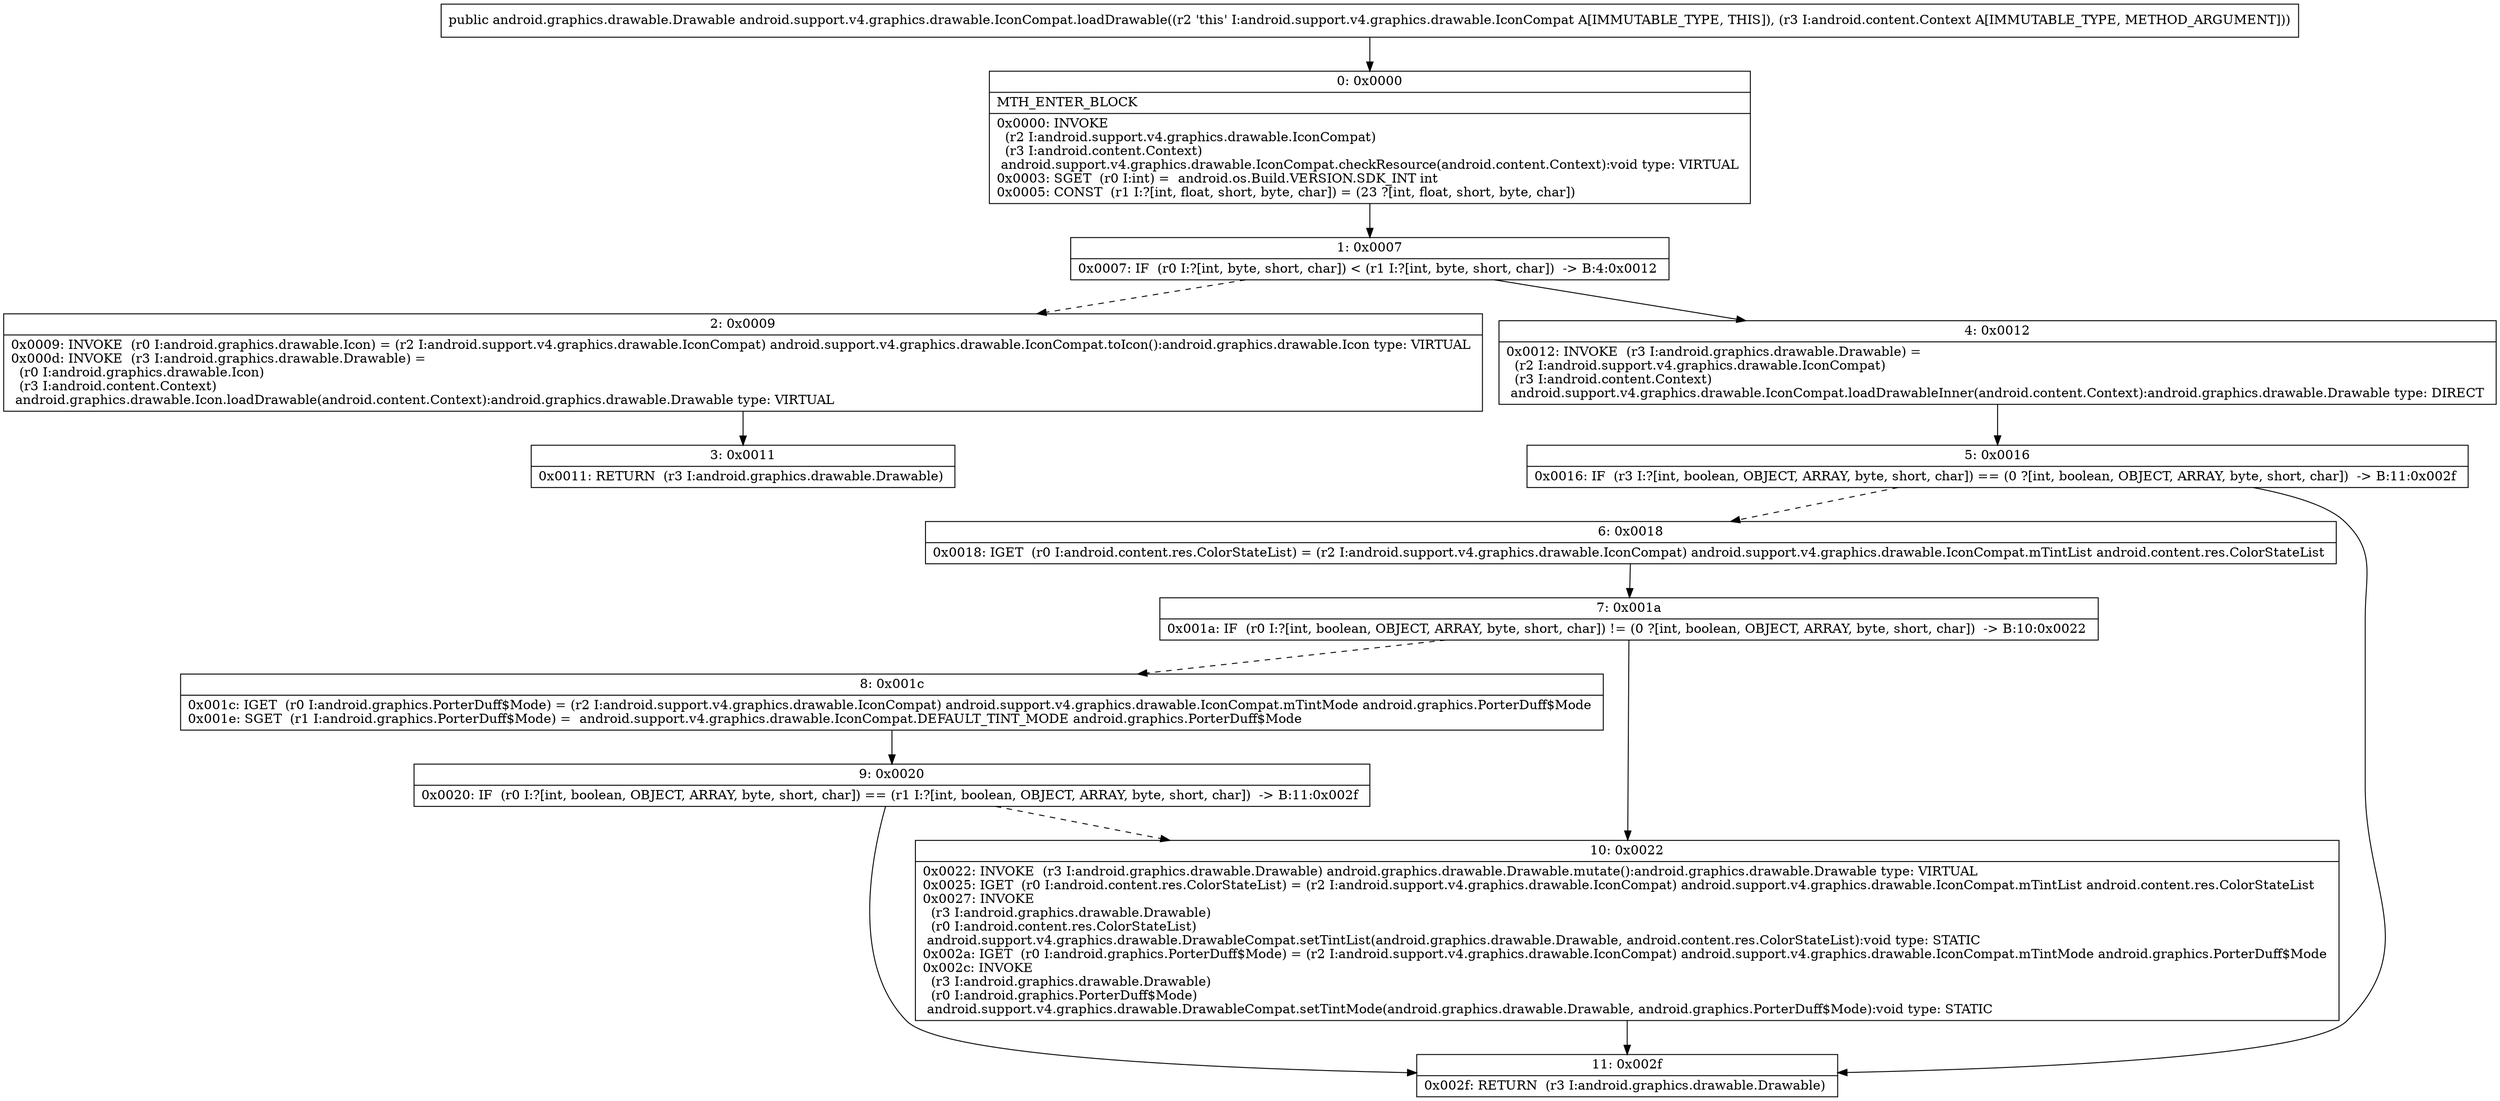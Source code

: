digraph "CFG forandroid.support.v4.graphics.drawable.IconCompat.loadDrawable(Landroid\/content\/Context;)Landroid\/graphics\/drawable\/Drawable;" {
Node_0 [shape=record,label="{0\:\ 0x0000|MTH_ENTER_BLOCK\l|0x0000: INVOKE  \l  (r2 I:android.support.v4.graphics.drawable.IconCompat)\l  (r3 I:android.content.Context)\l android.support.v4.graphics.drawable.IconCompat.checkResource(android.content.Context):void type: VIRTUAL \l0x0003: SGET  (r0 I:int) =  android.os.Build.VERSION.SDK_INT int \l0x0005: CONST  (r1 I:?[int, float, short, byte, char]) = (23 ?[int, float, short, byte, char]) \l}"];
Node_1 [shape=record,label="{1\:\ 0x0007|0x0007: IF  (r0 I:?[int, byte, short, char]) \< (r1 I:?[int, byte, short, char])  \-\> B:4:0x0012 \l}"];
Node_2 [shape=record,label="{2\:\ 0x0009|0x0009: INVOKE  (r0 I:android.graphics.drawable.Icon) = (r2 I:android.support.v4.graphics.drawable.IconCompat) android.support.v4.graphics.drawable.IconCompat.toIcon():android.graphics.drawable.Icon type: VIRTUAL \l0x000d: INVOKE  (r3 I:android.graphics.drawable.Drawable) = \l  (r0 I:android.graphics.drawable.Icon)\l  (r3 I:android.content.Context)\l android.graphics.drawable.Icon.loadDrawable(android.content.Context):android.graphics.drawable.Drawable type: VIRTUAL \l}"];
Node_3 [shape=record,label="{3\:\ 0x0011|0x0011: RETURN  (r3 I:android.graphics.drawable.Drawable) \l}"];
Node_4 [shape=record,label="{4\:\ 0x0012|0x0012: INVOKE  (r3 I:android.graphics.drawable.Drawable) = \l  (r2 I:android.support.v4.graphics.drawable.IconCompat)\l  (r3 I:android.content.Context)\l android.support.v4.graphics.drawable.IconCompat.loadDrawableInner(android.content.Context):android.graphics.drawable.Drawable type: DIRECT \l}"];
Node_5 [shape=record,label="{5\:\ 0x0016|0x0016: IF  (r3 I:?[int, boolean, OBJECT, ARRAY, byte, short, char]) == (0 ?[int, boolean, OBJECT, ARRAY, byte, short, char])  \-\> B:11:0x002f \l}"];
Node_6 [shape=record,label="{6\:\ 0x0018|0x0018: IGET  (r0 I:android.content.res.ColorStateList) = (r2 I:android.support.v4.graphics.drawable.IconCompat) android.support.v4.graphics.drawable.IconCompat.mTintList android.content.res.ColorStateList \l}"];
Node_7 [shape=record,label="{7\:\ 0x001a|0x001a: IF  (r0 I:?[int, boolean, OBJECT, ARRAY, byte, short, char]) != (0 ?[int, boolean, OBJECT, ARRAY, byte, short, char])  \-\> B:10:0x0022 \l}"];
Node_8 [shape=record,label="{8\:\ 0x001c|0x001c: IGET  (r0 I:android.graphics.PorterDuff$Mode) = (r2 I:android.support.v4.graphics.drawable.IconCompat) android.support.v4.graphics.drawable.IconCompat.mTintMode android.graphics.PorterDuff$Mode \l0x001e: SGET  (r1 I:android.graphics.PorterDuff$Mode) =  android.support.v4.graphics.drawable.IconCompat.DEFAULT_TINT_MODE android.graphics.PorterDuff$Mode \l}"];
Node_9 [shape=record,label="{9\:\ 0x0020|0x0020: IF  (r0 I:?[int, boolean, OBJECT, ARRAY, byte, short, char]) == (r1 I:?[int, boolean, OBJECT, ARRAY, byte, short, char])  \-\> B:11:0x002f \l}"];
Node_10 [shape=record,label="{10\:\ 0x0022|0x0022: INVOKE  (r3 I:android.graphics.drawable.Drawable) android.graphics.drawable.Drawable.mutate():android.graphics.drawable.Drawable type: VIRTUAL \l0x0025: IGET  (r0 I:android.content.res.ColorStateList) = (r2 I:android.support.v4.graphics.drawable.IconCompat) android.support.v4.graphics.drawable.IconCompat.mTintList android.content.res.ColorStateList \l0x0027: INVOKE  \l  (r3 I:android.graphics.drawable.Drawable)\l  (r0 I:android.content.res.ColorStateList)\l android.support.v4.graphics.drawable.DrawableCompat.setTintList(android.graphics.drawable.Drawable, android.content.res.ColorStateList):void type: STATIC \l0x002a: IGET  (r0 I:android.graphics.PorterDuff$Mode) = (r2 I:android.support.v4.graphics.drawable.IconCompat) android.support.v4.graphics.drawable.IconCompat.mTintMode android.graphics.PorterDuff$Mode \l0x002c: INVOKE  \l  (r3 I:android.graphics.drawable.Drawable)\l  (r0 I:android.graphics.PorterDuff$Mode)\l android.support.v4.graphics.drawable.DrawableCompat.setTintMode(android.graphics.drawable.Drawable, android.graphics.PorterDuff$Mode):void type: STATIC \l}"];
Node_11 [shape=record,label="{11\:\ 0x002f|0x002f: RETURN  (r3 I:android.graphics.drawable.Drawable) \l}"];
MethodNode[shape=record,label="{public android.graphics.drawable.Drawable android.support.v4.graphics.drawable.IconCompat.loadDrawable((r2 'this' I:android.support.v4.graphics.drawable.IconCompat A[IMMUTABLE_TYPE, THIS]), (r3 I:android.content.Context A[IMMUTABLE_TYPE, METHOD_ARGUMENT])) }"];
MethodNode -> Node_0;
Node_0 -> Node_1;
Node_1 -> Node_2[style=dashed];
Node_1 -> Node_4;
Node_2 -> Node_3;
Node_4 -> Node_5;
Node_5 -> Node_6[style=dashed];
Node_5 -> Node_11;
Node_6 -> Node_7;
Node_7 -> Node_8[style=dashed];
Node_7 -> Node_10;
Node_8 -> Node_9;
Node_9 -> Node_10[style=dashed];
Node_9 -> Node_11;
Node_10 -> Node_11;
}

